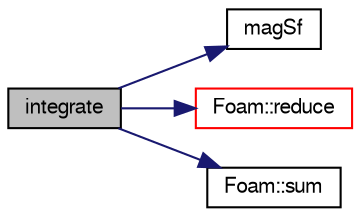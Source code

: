 digraph "integrate"
{
  bgcolor="transparent";
  edge [fontname="FreeSans",fontsize="10",labelfontname="FreeSans",labelfontsize="10"];
  node [fontname="FreeSans",fontsize="10",shape=record];
  rankdir="LR";
  Node1412 [label="integrate",height=0.2,width=0.4,color="black", fillcolor="grey75", style="filled", fontcolor="black"];
  Node1412 -> Node1413 [color="midnightblue",fontsize="10",style="solid",fontname="FreeSans"];
  Node1413 [label="magSf",height=0.2,width=0.4,color="black",URL="$a29378.html#a9a7c95d3e0cb6fd08cd82a30b92ec106",tooltip="Return face area magnitudes. "];
  Node1412 -> Node1414 [color="midnightblue",fontsize="10",style="solid",fontname="FreeSans"];
  Node1414 [label="Foam::reduce",height=0.2,width=0.4,color="red",URL="$a21124.html#a7ffd6af4acc2eb9ba72ee296b5ecda23"];
  Node1412 -> Node1432 [color="midnightblue",fontsize="10",style="solid",fontname="FreeSans"];
  Node1432 [label="Foam::sum",height=0.2,width=0.4,color="black",URL="$a21124.html#a3d8733143aad0e03b300186ab4bef137"];
}
